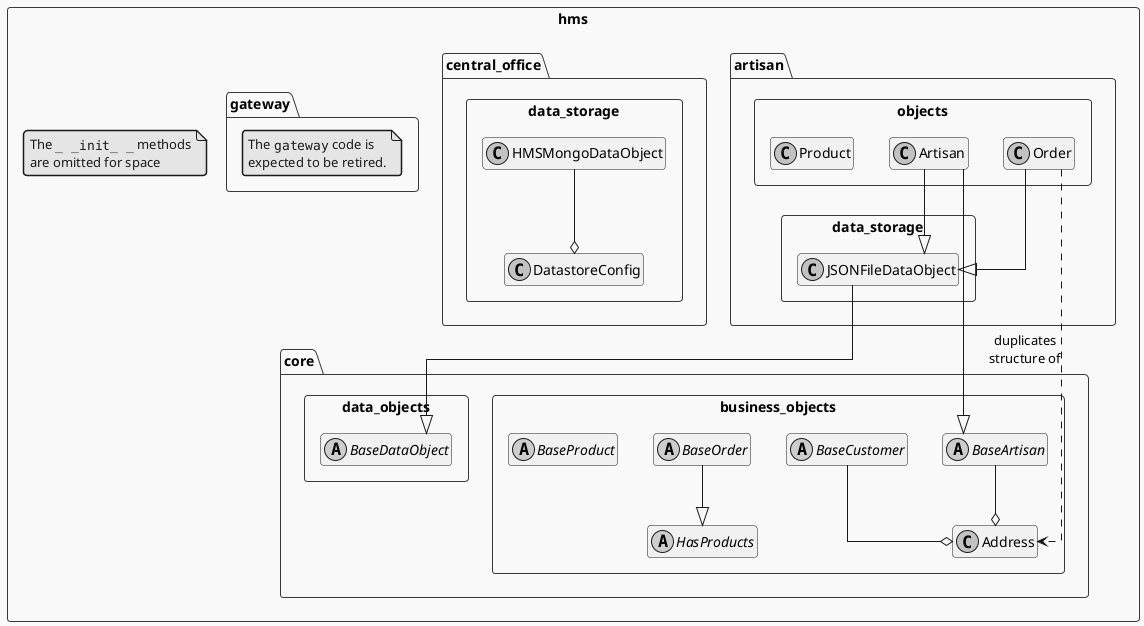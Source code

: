 @startuml

' title The detailed namespace diagram for the Hand Made Stuff codebase as of the start of Chapter 9

' This can be rendered, then saved as a PNG or SVG image/document by copying this text,
' going to https://www.plantuml.com/plantuml/uml, and pasting it into the large text box
' at the top of that page.
' Just below that text-box are PNG and SVG links that can be saved as the relevant file-type

'left to right direction

!theme mars

skinparam monochrome true
skinparam componentStyle rectangle
skinparam linetype ortho
'skinparam nodesep 30
'skinparam ranksep 30

allow_mixing

hide empty members

namespace hms <<Rectangle>> {

    package artisan <<Folder>> {

        namespace objects <<Rectangle>> {

            class Artisan

            Artisan --|> hms.core.business_objects.BaseArtisan
            Artisan --|> hms.artisan.data_storage.JSONFileDataObject

            class Order

            Order --|> hms.artisan.data_storage.JSONFileDataObject
            Order ..> hms.core.business_objects.Address : duplicates\nstructure of

            class Product

        }

        namespace data_storage <<Rectangle>> {

            class JSONFileDataObject

            JSONFileDataObject --|> hms.core.data_objects.BaseDataObject
        }

    }

    package central_office <<Folder>> {

        namespace data_storage <<Rectangle>> {

            class DatastoreConfig

            class HMSMongoDataObject

            HMSMongoDataObject --o DatastoreConfig

        }

    }

    package core <<Folder>> {

        namespace business_objects <<Rectangle>> {

            class Address

            abstract class BaseArtisan

            BaseArtisan --o Address

            abstract class BaseCustomer

            BaseCustomer --o Address

            abstract class BaseOrder

            BaseOrder --|> HasProducts

            abstract class BaseProduct

            abstract class HasProducts

        }

        namespace data_objects <<Rectangle>> {

            abstract class BaseDataObject

        }
    }

    package gateway <<Folder>> {
        note as no_gateway
            The ""gateway"" code is
            expected to be retired.
        end note
    }

    note as no_inits
        The ""_ _init_ _"" methods
        are omitted for space
    end note

}

@enduml
